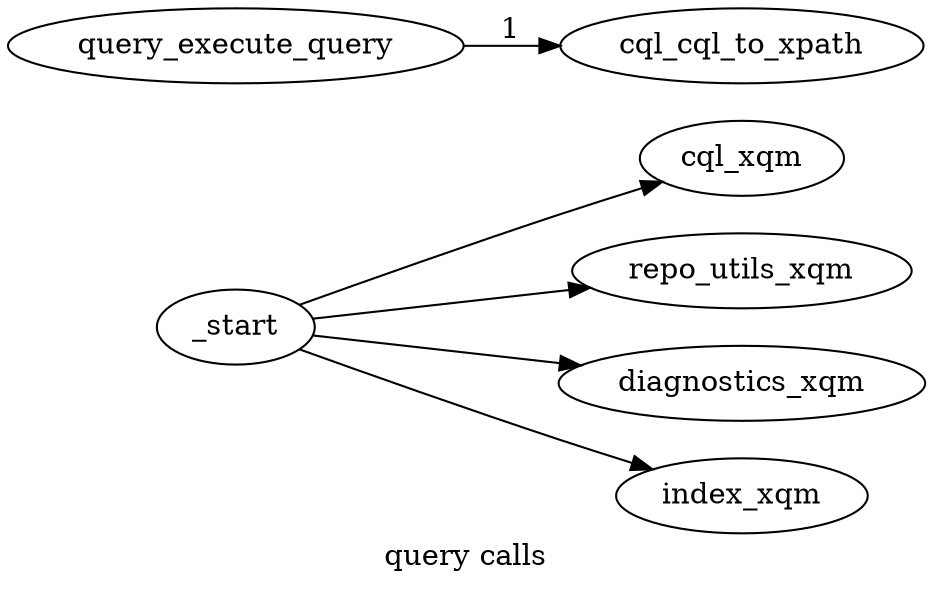  /* dot -oquery_calls.png -Tpng query_calls.dot */ 
digraph query_calls {
label="query calls";
rankdir=LR;
_start -> cql_xqm ;
_start -> repo_utils_xqm ;
_start -> diagnostics_xqm ;
_start -> index_xqm ;
query_execute_query -> cql_cql_to_xpath [label= 1 ];
}
